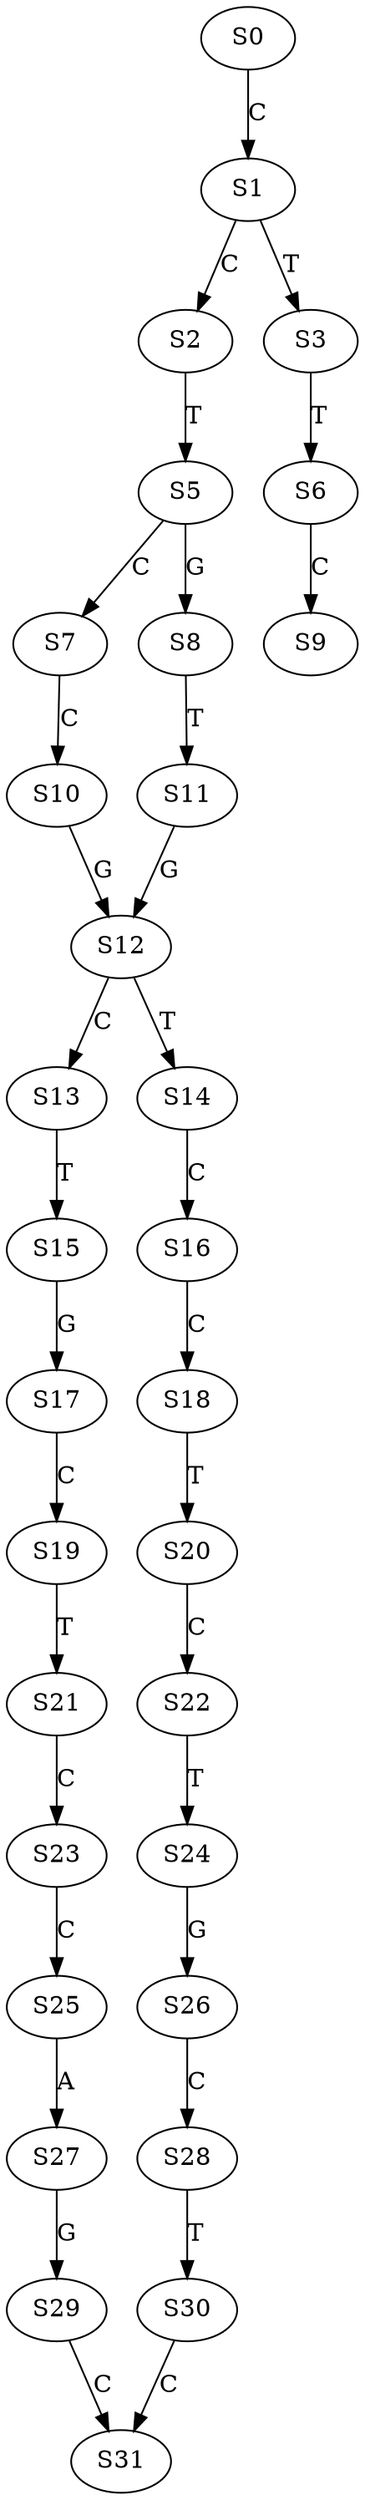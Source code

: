 strict digraph  {
	S0 -> S1 [ label = C ];
	S1 -> S2 [ label = C ];
	S1 -> S3 [ label = T ];
	S2 -> S5 [ label = T ];
	S3 -> S6 [ label = T ];
	S5 -> S7 [ label = C ];
	S5 -> S8 [ label = G ];
	S6 -> S9 [ label = C ];
	S7 -> S10 [ label = C ];
	S8 -> S11 [ label = T ];
	S10 -> S12 [ label = G ];
	S11 -> S12 [ label = G ];
	S12 -> S13 [ label = C ];
	S12 -> S14 [ label = T ];
	S13 -> S15 [ label = T ];
	S14 -> S16 [ label = C ];
	S15 -> S17 [ label = G ];
	S16 -> S18 [ label = C ];
	S17 -> S19 [ label = C ];
	S18 -> S20 [ label = T ];
	S19 -> S21 [ label = T ];
	S20 -> S22 [ label = C ];
	S21 -> S23 [ label = C ];
	S22 -> S24 [ label = T ];
	S23 -> S25 [ label = C ];
	S24 -> S26 [ label = G ];
	S25 -> S27 [ label = A ];
	S26 -> S28 [ label = C ];
	S27 -> S29 [ label = G ];
	S28 -> S30 [ label = T ];
	S29 -> S31 [ label = C ];
	S30 -> S31 [ label = C ];
}
